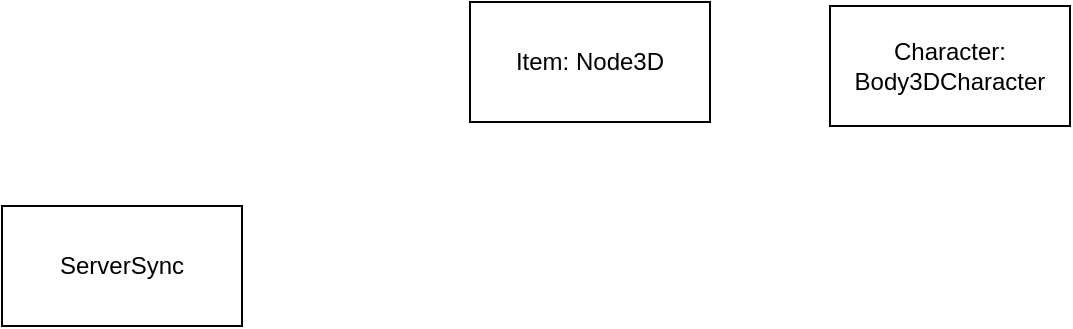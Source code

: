 <mxfile version="17.4.0" type="device"><diagram id="IH4vj8zrkEoXsBqMA03Z" name="Page-1"><mxGraphModel dx="1422" dy="794" grid="0" gridSize="10" guides="1" tooltips="1" connect="1" arrows="1" fold="1" page="1" pageScale="1" pageWidth="827" pageHeight="1169" math="0" shadow="0"><root><mxCell id="0"/><mxCell id="1" parent="0"/><mxCell id="oQNICe6JV1hOWq7H1mv3-1" value="ServerSync" style="rounded=0;whiteSpace=wrap;html=1;" vertex="1" parent="1"><mxGeometry x="43" y="118" width="120" height="60" as="geometry"/></mxCell><mxCell id="oQNICe6JV1hOWq7H1mv3-2" value="Item: Node3D" style="rounded=0;whiteSpace=wrap;html=1;" vertex="1" parent="1"><mxGeometry x="277" y="16" width="120" height="60" as="geometry"/></mxCell><mxCell id="oQNICe6JV1hOWq7H1mv3-3" value="Character: Body3DCharacter" style="rounded=0;whiteSpace=wrap;html=1;" vertex="1" parent="1"><mxGeometry x="457" y="18" width="120" height="60" as="geometry"/></mxCell></root></mxGraphModel></diagram></mxfile>